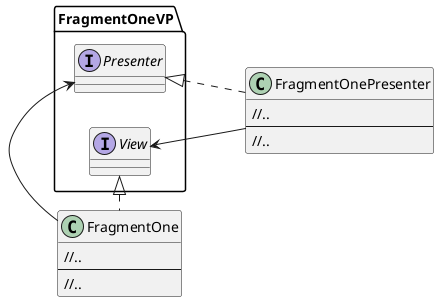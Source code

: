 @startuml

left to right direction

class FragmentOne implements FragmentOneVP.View{
//..
--
//..
}

class FragmentOnePresenter implements FragmentOneVP.Presenter{
//..
--
//..
}

FragmentOne -> FragmentOneVP.Presenter
FragmentOnePresenter --> FragmentOneVP.View

@enduml
